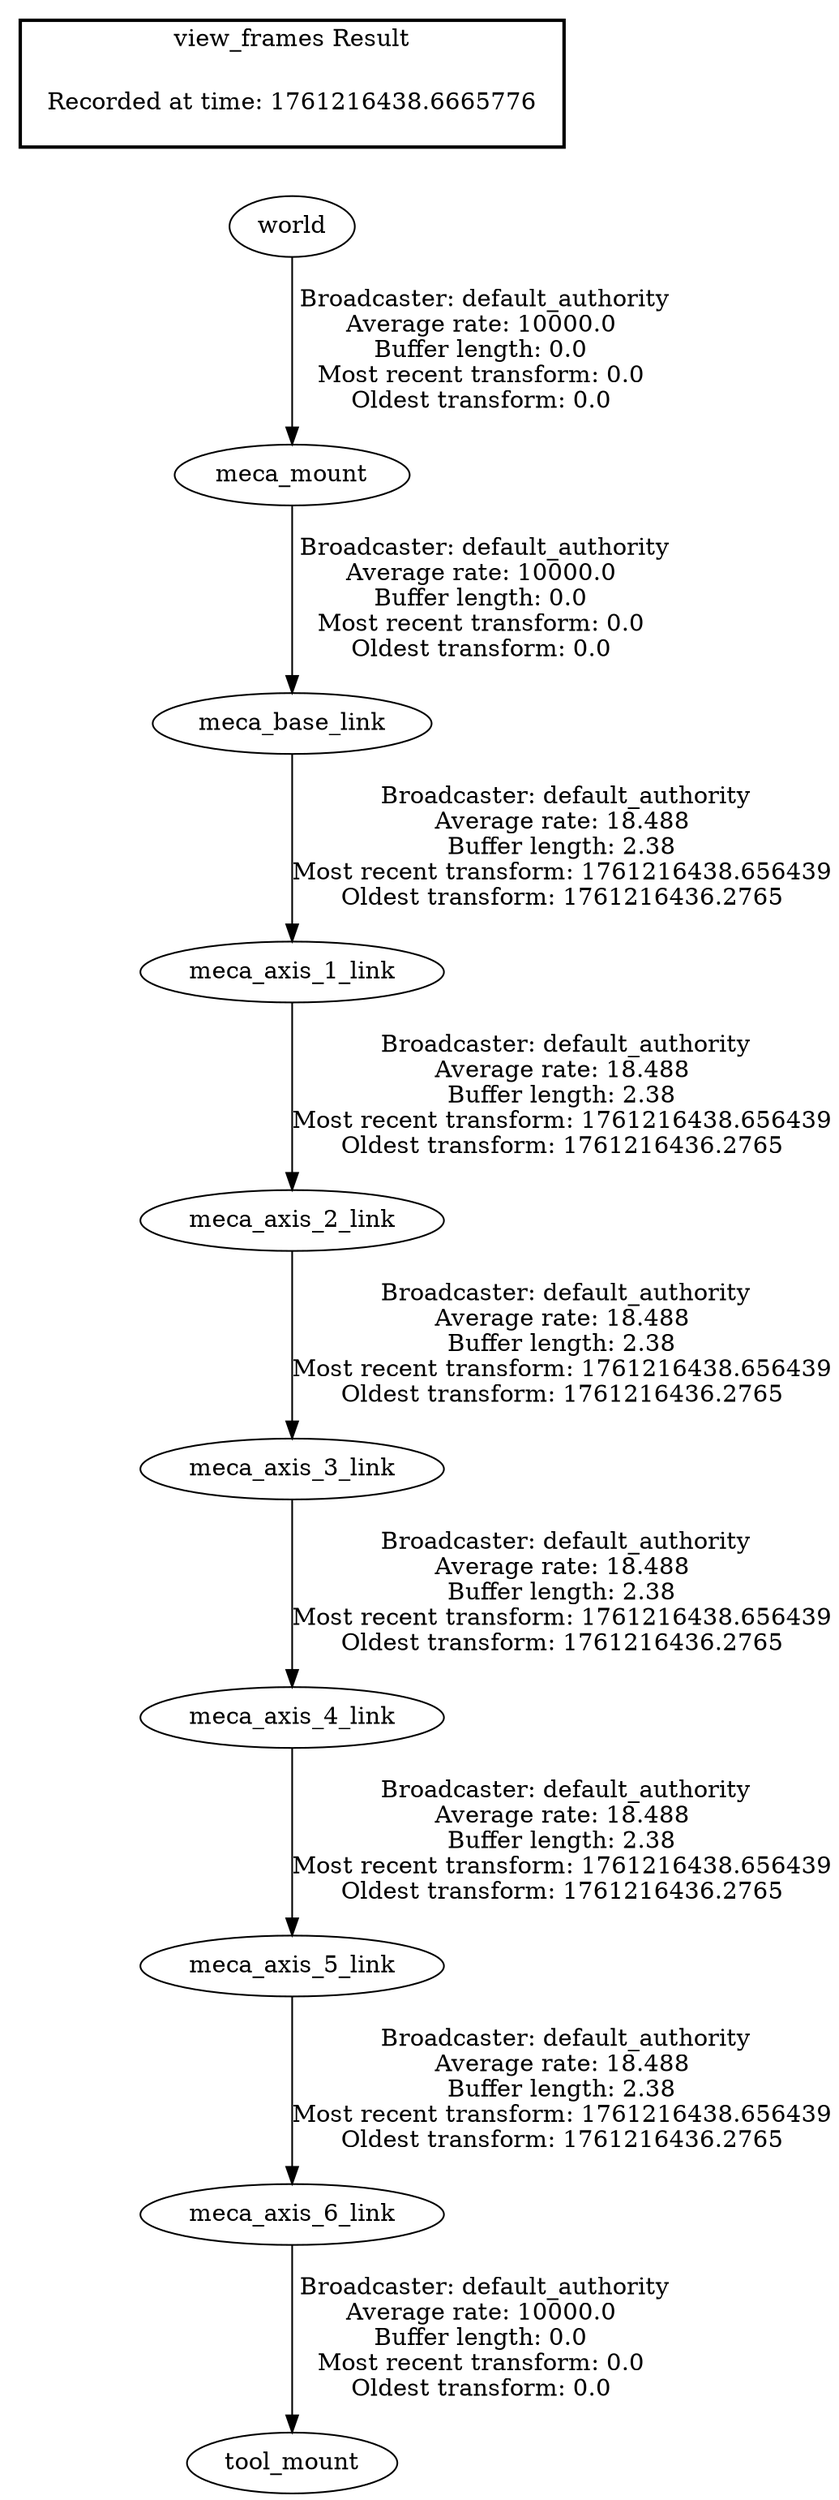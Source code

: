 digraph G {
"meca_base_link" -> "meca_axis_1_link"[label=" Broadcaster: default_authority\nAverage rate: 18.488\nBuffer length: 2.38\nMost recent transform: 1761216438.656439\nOldest transform: 1761216436.2765\n"];
"meca_mount" -> "meca_base_link"[label=" Broadcaster: default_authority\nAverage rate: 10000.0\nBuffer length: 0.0\nMost recent transform: 0.0\nOldest transform: 0.0\n"];
"meca_axis_1_link" -> "meca_axis_2_link"[label=" Broadcaster: default_authority\nAverage rate: 18.488\nBuffer length: 2.38\nMost recent transform: 1761216438.656439\nOldest transform: 1761216436.2765\n"];
"meca_axis_2_link" -> "meca_axis_3_link"[label=" Broadcaster: default_authority\nAverage rate: 18.488\nBuffer length: 2.38\nMost recent transform: 1761216438.656439\nOldest transform: 1761216436.2765\n"];
"meca_axis_3_link" -> "meca_axis_4_link"[label=" Broadcaster: default_authority\nAverage rate: 18.488\nBuffer length: 2.38\nMost recent transform: 1761216438.656439\nOldest transform: 1761216436.2765\n"];
"meca_axis_4_link" -> "meca_axis_5_link"[label=" Broadcaster: default_authority\nAverage rate: 18.488\nBuffer length: 2.38\nMost recent transform: 1761216438.656439\nOldest transform: 1761216436.2765\n"];
"meca_axis_5_link" -> "meca_axis_6_link"[label=" Broadcaster: default_authority\nAverage rate: 18.488\nBuffer length: 2.38\nMost recent transform: 1761216438.656439\nOldest transform: 1761216436.2765\n"];
"world" -> "meca_mount"[label=" Broadcaster: default_authority\nAverage rate: 10000.0\nBuffer length: 0.0\nMost recent transform: 0.0\nOldest transform: 0.0\n"];
"meca_axis_6_link" -> "tool_mount"[label=" Broadcaster: default_authority\nAverage rate: 10000.0\nBuffer length: 0.0\nMost recent transform: 0.0\nOldest transform: 0.0\n"];
edge [style=invis];
 subgraph cluster_legend { style=bold; color=black; label ="view_frames Result";
"Recorded at time: 1761216438.6665776"[ shape=plaintext ] ;
}->"world";
}